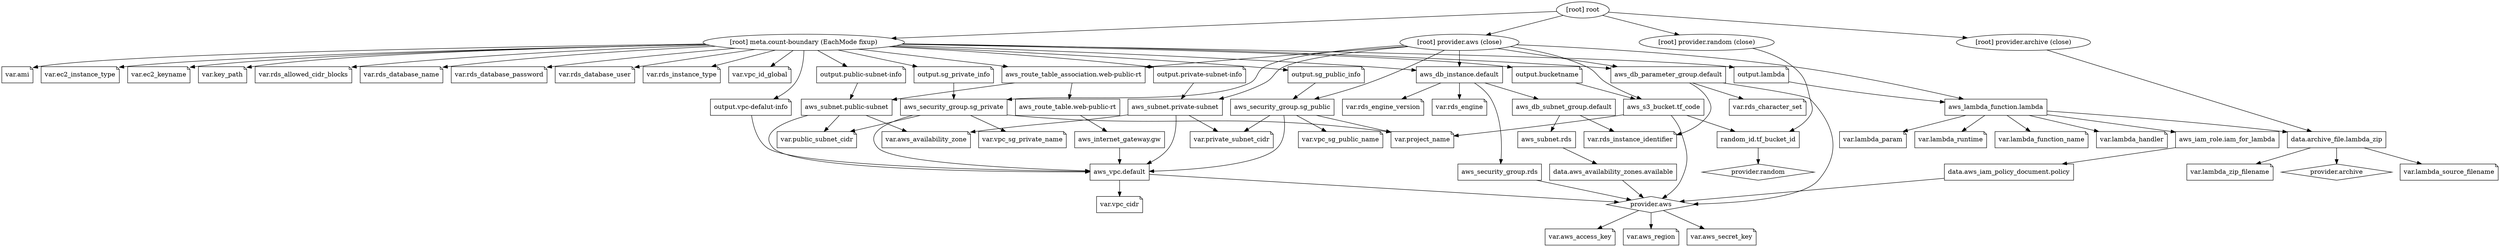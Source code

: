 digraph {
	compound = "true"
	newrank = "true"
	subgraph "root" {
		"[root] aws_db_instance.default" [label = "aws_db_instance.default", shape = "box"]
		"[root] aws_db_parameter_group.default" [label = "aws_db_parameter_group.default", shape = "box"]
		"[root] aws_db_subnet_group.default" [label = "aws_db_subnet_group.default", shape = "box"]
		"[root] aws_iam_role.iam_for_lambda" [label = "aws_iam_role.iam_for_lambda", shape = "box"]
		"[root] aws_internet_gateway.gw" [label = "aws_internet_gateway.gw", shape = "box"]
		"[root] aws_lambda_function.lambda" [label = "aws_lambda_function.lambda", shape = "box"]
		"[root] aws_route_table.web-public-rt" [label = "aws_route_table.web-public-rt", shape = "box"]
		"[root] aws_route_table_association.web-public-rt" [label = "aws_route_table_association.web-public-rt", shape = "box"]
		"[root] aws_s3_bucket.tf_code" [label = "aws_s3_bucket.tf_code", shape = "box"]
		"[root] aws_security_group.rds" [label = "aws_security_group.rds", shape = "box"]
		"[root] aws_security_group.sg_private" [label = "aws_security_group.sg_private", shape = "box"]
		"[root] aws_security_group.sg_public" [label = "aws_security_group.sg_public", shape = "box"]
		"[root] aws_subnet.private-subnet" [label = "aws_subnet.private-subnet", shape = "box"]
		"[root] aws_subnet.public-subnet" [label = "aws_subnet.public-subnet", shape = "box"]
		"[root] aws_subnet.rds" [label = "aws_subnet.rds", shape = "box"]
		"[root] aws_vpc.default" [label = "aws_vpc.default", shape = "box"]
		"[root] data.archive_file.lambda_zip" [label = "data.archive_file.lambda_zip", shape = "box"]
		"[root] data.aws_availability_zones.available" [label = "data.aws_availability_zones.available", shape = "box"]
		"[root] data.aws_iam_policy_document.policy" [label = "data.aws_iam_policy_document.policy", shape = "box"]
		"[root] output.bucketname" [label = "output.bucketname", shape = "note"]
		"[root] output.lambda" [label = "output.lambda", shape = "note"]
		"[root] output.private-subnet-info" [label = "output.private-subnet-info", shape = "note"]
		"[root] output.public-subnet-info" [label = "output.public-subnet-info", shape = "note"]
		"[root] output.sg_private_info" [label = "output.sg_private_info", shape = "note"]
		"[root] output.sg_public_info" [label = "output.sg_public_info", shape = "note"]
		"[root] output.vpc-defalut-info" [label = "output.vpc-defalut-info", shape = "note"]
		"[root] provider.archive" [label = "provider.archive", shape = "diamond"]
		"[root] provider.aws" [label = "provider.aws", shape = "diamond"]
		"[root] provider.random" [label = "provider.random", shape = "diamond"]
		"[root] random_id.tf_bucket_id" [label = "random_id.tf_bucket_id", shape = "box"]
		"[root] var.ami" [label = "var.ami", shape = "note"]
		"[root] var.aws_access_key" [label = "var.aws_access_key", shape = "note"]
		"[root] var.aws_availability_zone" [label = "var.aws_availability_zone", shape = "note"]
		"[root] var.aws_region" [label = "var.aws_region", shape = "note"]
		"[root] var.aws_secret_key" [label = "var.aws_secret_key", shape = "note"]
		"[root] var.ec2_instance_type" [label = "var.ec2_instance_type", shape = "note"]
		"[root] var.ec2_keyname" [label = "var.ec2_keyname", shape = "note"]
		"[root] var.key_path" [label = "var.key_path", shape = "note"]
		"[root] var.lambda_function_name" [label = "var.lambda_function_name", shape = "note"]
		"[root] var.lambda_handler" [label = "var.lambda_handler", shape = "note"]
		"[root] var.lambda_param" [label = "var.lambda_param", shape = "note"]
		"[root] var.lambda_runtime" [label = "var.lambda_runtime", shape = "note"]
		"[root] var.lambda_source_filename" [label = "var.lambda_source_filename", shape = "note"]
		"[root] var.lambda_zip_filename" [label = "var.lambda_zip_filename", shape = "note"]
		"[root] var.private_subnet_cidr" [label = "var.private_subnet_cidr", shape = "note"]
		"[root] var.project_name" [label = "var.project_name", shape = "note"]
		"[root] var.public_subnet_cidr" [label = "var.public_subnet_cidr", shape = "note"]
		"[root] var.rds_allowed_cidr_blocks" [label = "var.rds_allowed_cidr_blocks", shape = "note"]
		"[root] var.rds_character_set" [label = "var.rds_character_set", shape = "note"]
		"[root] var.rds_database_name" [label = "var.rds_database_name", shape = "note"]
		"[root] var.rds_database_password" [label = "var.rds_database_password", shape = "note"]
		"[root] var.rds_database_user" [label = "var.rds_database_user", shape = "note"]
		"[root] var.rds_engine" [label = "var.rds_engine", shape = "note"]
		"[root] var.rds_engine_version" [label = "var.rds_engine_version", shape = "note"]
		"[root] var.rds_instance_identifier" [label = "var.rds_instance_identifier", shape = "note"]
		"[root] var.rds_instance_type" [label = "var.rds_instance_type", shape = "note"]
		"[root] var.vpc_cidr" [label = "var.vpc_cidr", shape = "note"]
		"[root] var.vpc_id_global" [label = "var.vpc_id_global", shape = "note"]
		"[root] var.vpc_sg_private_name" [label = "var.vpc_sg_private_name", shape = "note"]
		"[root] var.vpc_sg_public_name" [label = "var.vpc_sg_public_name", shape = "note"]
		"[root] aws_db_instance.default" -> "[root] aws_db_subnet_group.default"
		"[root] aws_db_instance.default" -> "[root] aws_security_group.rds"
		"[root] aws_db_instance.default" -> "[root] var.rds_engine"
		"[root] aws_db_instance.default" -> "[root] var.rds_engine_version"
		"[root] aws_db_parameter_group.default" -> "[root] provider.aws"
		"[root] aws_db_parameter_group.default" -> "[root] var.rds_character_set"
		"[root] aws_db_parameter_group.default" -> "[root] var.rds_instance_identifier"
		"[root] aws_db_subnet_group.default" -> "[root] aws_subnet.rds"
		"[root] aws_db_subnet_group.default" -> "[root] var.rds_instance_identifier"
		"[root] aws_iam_role.iam_for_lambda" -> "[root] data.aws_iam_policy_document.policy"
		"[root] aws_internet_gateway.gw" -> "[root] aws_vpc.default"
		"[root] aws_lambda_function.lambda" -> "[root] aws_iam_role.iam_for_lambda"
		"[root] aws_lambda_function.lambda" -> "[root] data.archive_file.lambda_zip"
		"[root] aws_lambda_function.lambda" -> "[root] var.lambda_function_name"
		"[root] aws_lambda_function.lambda" -> "[root] var.lambda_handler"
		"[root] aws_lambda_function.lambda" -> "[root] var.lambda_param"
		"[root] aws_lambda_function.lambda" -> "[root] var.lambda_runtime"
		"[root] aws_route_table.web-public-rt" -> "[root] aws_internet_gateway.gw"
		"[root] aws_route_table_association.web-public-rt" -> "[root] aws_route_table.web-public-rt"
		"[root] aws_route_table_association.web-public-rt" -> "[root] aws_subnet.public-subnet"
		"[root] aws_s3_bucket.tf_code" -> "[root] provider.aws"
		"[root] aws_s3_bucket.tf_code" -> "[root] random_id.tf_bucket_id"
		"[root] aws_s3_bucket.tf_code" -> "[root] var.project_name"
		"[root] aws_security_group.rds" -> "[root] provider.aws"
		"[root] aws_security_group.sg_private" -> "[root] aws_vpc.default"
		"[root] aws_security_group.sg_private" -> "[root] var.project_name"
		"[root] aws_security_group.sg_private" -> "[root] var.public_subnet_cidr"
		"[root] aws_security_group.sg_private" -> "[root] var.vpc_sg_private_name"
		"[root] aws_security_group.sg_public" -> "[root] aws_vpc.default"
		"[root] aws_security_group.sg_public" -> "[root] var.private_subnet_cidr"
		"[root] aws_security_group.sg_public" -> "[root] var.project_name"
		"[root] aws_security_group.sg_public" -> "[root] var.vpc_sg_public_name"
		"[root] aws_subnet.private-subnet" -> "[root] aws_vpc.default"
		"[root] aws_subnet.private-subnet" -> "[root] var.aws_availability_zone"
		"[root] aws_subnet.private-subnet" -> "[root] var.private_subnet_cidr"
		"[root] aws_subnet.public-subnet" -> "[root] aws_vpc.default"
		"[root] aws_subnet.public-subnet" -> "[root] var.aws_availability_zone"
		"[root] aws_subnet.public-subnet" -> "[root] var.public_subnet_cidr"
		"[root] aws_subnet.rds" -> "[root] data.aws_availability_zones.available"
		"[root] aws_vpc.default" -> "[root] provider.aws"
		"[root] aws_vpc.default" -> "[root] var.vpc_cidr"
		"[root] data.archive_file.lambda_zip" -> "[root] provider.archive"
		"[root] data.archive_file.lambda_zip" -> "[root] var.lambda_source_filename"
		"[root] data.archive_file.lambda_zip" -> "[root] var.lambda_zip_filename"
		"[root] data.aws_availability_zones.available" -> "[root] provider.aws"
		"[root] data.aws_iam_policy_document.policy" -> "[root] provider.aws"
		"[root] meta.count-boundary (EachMode fixup)" -> "[root] aws_db_instance.default"
		"[root] meta.count-boundary (EachMode fixup)" -> "[root] aws_db_parameter_group.default"
		"[root] meta.count-boundary (EachMode fixup)" -> "[root] aws_route_table_association.web-public-rt"
		"[root] meta.count-boundary (EachMode fixup)" -> "[root] output.bucketname"
		"[root] meta.count-boundary (EachMode fixup)" -> "[root] output.lambda"
		"[root] meta.count-boundary (EachMode fixup)" -> "[root] output.private-subnet-info"
		"[root] meta.count-boundary (EachMode fixup)" -> "[root] output.public-subnet-info"
		"[root] meta.count-boundary (EachMode fixup)" -> "[root] output.sg_private_info"
		"[root] meta.count-boundary (EachMode fixup)" -> "[root] output.sg_public_info"
		"[root] meta.count-boundary (EachMode fixup)" -> "[root] output.vpc-defalut-info"
		"[root] meta.count-boundary (EachMode fixup)" -> "[root] var.ami"
		"[root] meta.count-boundary (EachMode fixup)" -> "[root] var.ec2_instance_type"
		"[root] meta.count-boundary (EachMode fixup)" -> "[root] var.ec2_keyname"
		"[root] meta.count-boundary (EachMode fixup)" -> "[root] var.key_path"
		"[root] meta.count-boundary (EachMode fixup)" -> "[root] var.rds_allowed_cidr_blocks"
		"[root] meta.count-boundary (EachMode fixup)" -> "[root] var.rds_database_name"
		"[root] meta.count-boundary (EachMode fixup)" -> "[root] var.rds_database_password"
		"[root] meta.count-boundary (EachMode fixup)" -> "[root] var.rds_database_user"
		"[root] meta.count-boundary (EachMode fixup)" -> "[root] var.rds_instance_type"
		"[root] meta.count-boundary (EachMode fixup)" -> "[root] var.vpc_id_global"
		"[root] output.bucketname" -> "[root] aws_s3_bucket.tf_code"
		"[root] output.lambda" -> "[root] aws_lambda_function.lambda"
		"[root] output.private-subnet-info" -> "[root] aws_subnet.private-subnet"
		"[root] output.public-subnet-info" -> "[root] aws_subnet.public-subnet"
		"[root] output.sg_private_info" -> "[root] aws_security_group.sg_private"
		"[root] output.sg_public_info" -> "[root] aws_security_group.sg_public"
		"[root] output.vpc-defalut-info" -> "[root] aws_vpc.default"
		"[root] provider.archive (close)" -> "[root] data.archive_file.lambda_zip"
		"[root] provider.aws (close)" -> "[root] aws_db_instance.default"
		"[root] provider.aws (close)" -> "[root] aws_db_parameter_group.default"
		"[root] provider.aws (close)" -> "[root] aws_lambda_function.lambda"
		"[root] provider.aws (close)" -> "[root] aws_route_table_association.web-public-rt"
		"[root] provider.aws (close)" -> "[root] aws_s3_bucket.tf_code"
		"[root] provider.aws (close)" -> "[root] aws_security_group.sg_private"
		"[root] provider.aws (close)" -> "[root] aws_security_group.sg_public"
		"[root] provider.aws (close)" -> "[root] aws_subnet.private-subnet"
		"[root] provider.aws" -> "[root] var.aws_access_key"
		"[root] provider.aws" -> "[root] var.aws_region"
		"[root] provider.aws" -> "[root] var.aws_secret_key"
		"[root] provider.random (close)" -> "[root] random_id.tf_bucket_id"
		"[root] random_id.tf_bucket_id" -> "[root] provider.random"
		"[root] root" -> "[root] meta.count-boundary (EachMode fixup)"
		"[root] root" -> "[root] provider.archive (close)"
		"[root] root" -> "[root] provider.aws (close)"
		"[root] root" -> "[root] provider.random (close)"
	}
}

